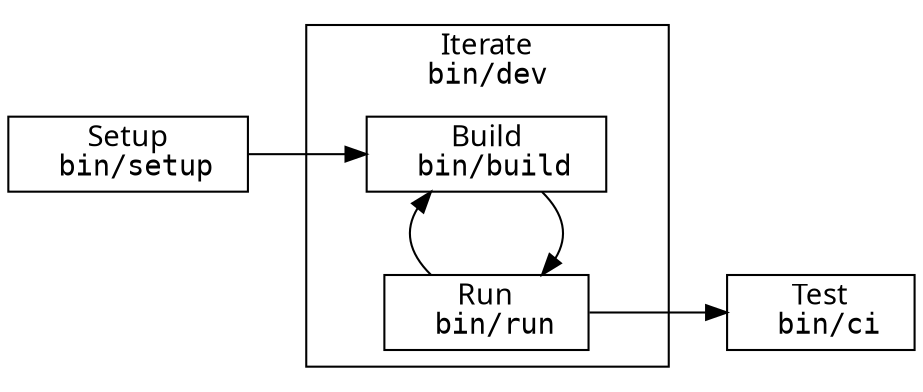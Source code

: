 digraph G {

  rankdir="LR"
  nodesep=0.55
  compound=true
  node[shape=box fontname=avenir]

  Setup[label=<
    <FONT face="avenir">Setup</FONT>
    <br/>
    <FONT face="courier">bin/setup</FONT>
  >]
  Build[label=<
    <FONT face="avenir">Build</FONT>
    <br/>
    <FONT face="courier">bin/build</FONT>
  >]
  Run[label=<
    <FONT face="avenir">Run</FONT>
    <br/>
    <FONT face="courier">bin/run</FONT>
  >]
  Test[label=<
    <FONT face="avenir">Test</FONT>
    <br/>
    <FONT face="courier">bin/ci</FONT>
  >]
  Setup -> Build
  Build -> Run
  Run   -> Build
  Run   -> Test
  subgraph cluster_dev {
      label=<
      <FONT face="avenir">Iterate</FONT>
      <BR />
      <FONT face="courier">bin/dev</FONT>
      >
      fontname="courier"
      rankdir="TB"
      Run
      Build
      { rank=same; Run; Build }
  }
}
